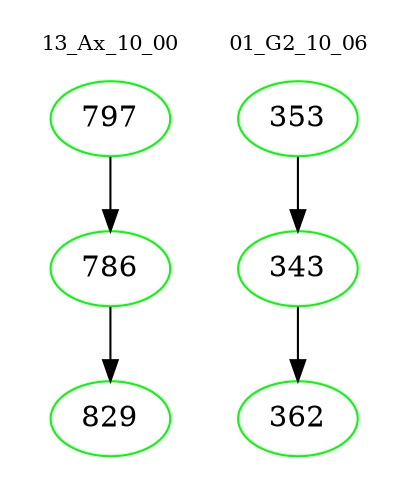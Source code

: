 digraph{
subgraph cluster_0 {
color = white
label = "13_Ax_10_00";
fontsize=10;
T0_797 [label="797", color="green"]
T0_797 -> T0_786 [color="black"]
T0_786 [label="786", color="green"]
T0_786 -> T0_829 [color="black"]
T0_829 [label="829", color="green"]
}
subgraph cluster_1 {
color = white
label = "01_G2_10_06";
fontsize=10;
T1_353 [label="353", color="green"]
T1_353 -> T1_343 [color="black"]
T1_343 [label="343", color="green"]
T1_343 -> T1_362 [color="black"]
T1_362 [label="362", color="green"]
}
}
